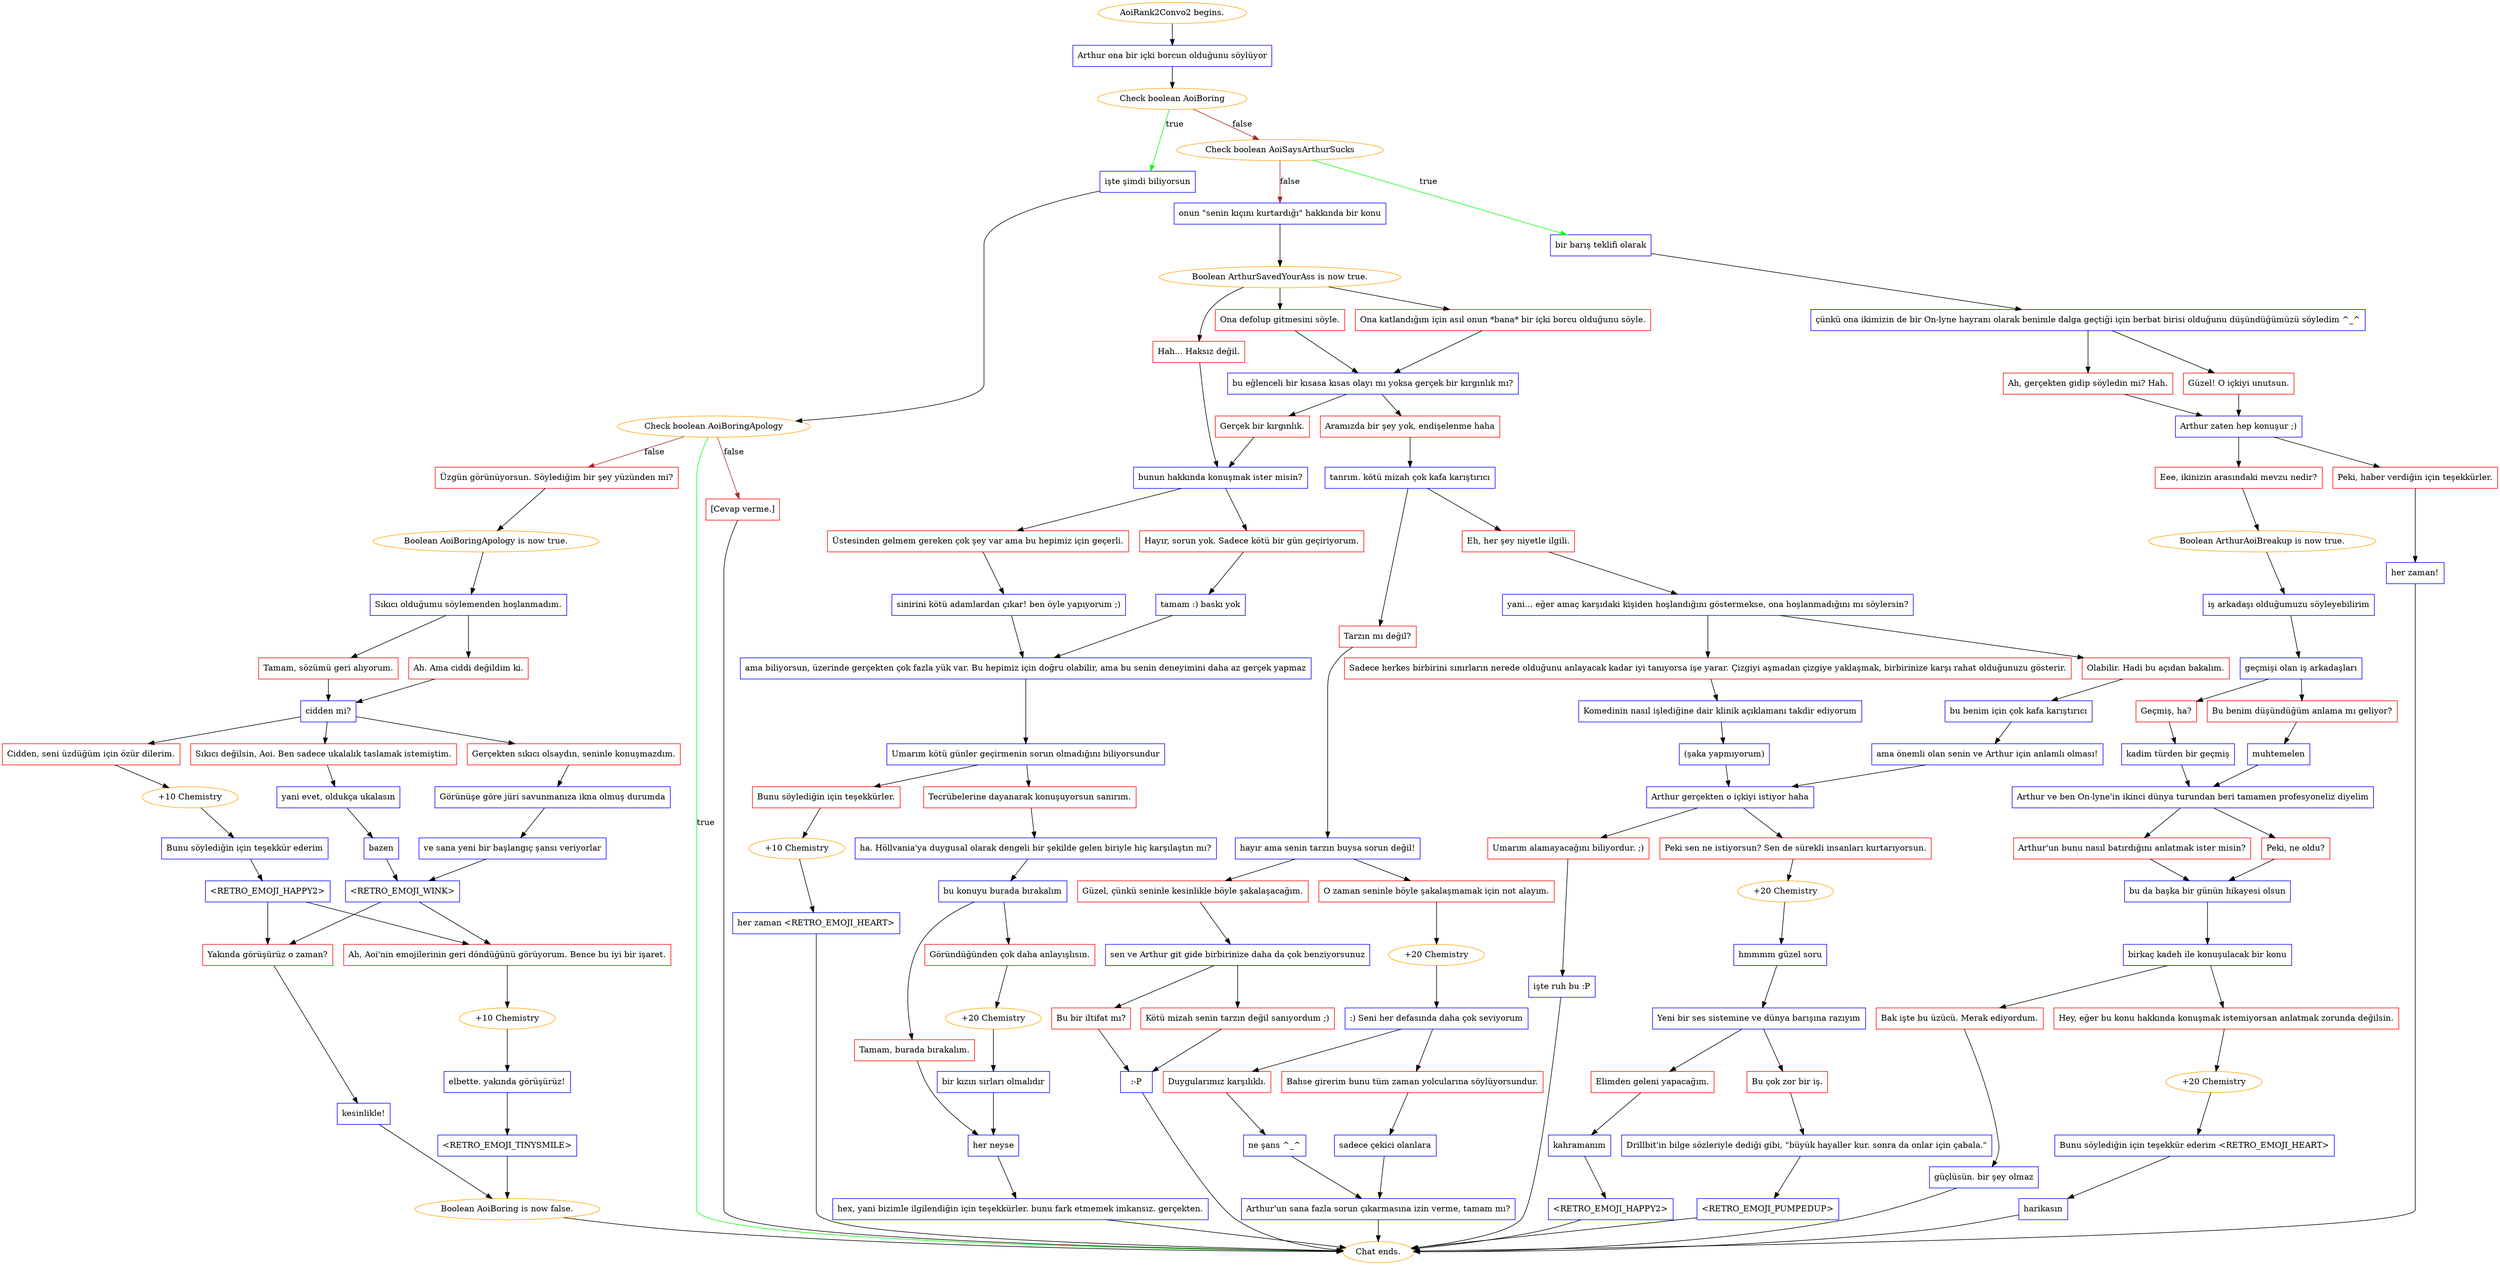 digraph {
	"AoiRank2Convo2 begins." [color=orange];
		"AoiRank2Convo2 begins." -> j1486957396;
	j1486957396 [label="Arthur ona bir içki borcun olduğunu söylüyor",shape=box,color=blue];
		j1486957396 -> j1813516089;
	j1813516089 [label="Check boolean AoiBoring",color=orange];
		j1813516089 -> j1941724665 [label=true,color=green];
		j1813516089 -> j465871379 [label=false,color=brown];
	j1941724665 [label="işte şimdi biliyorsun",shape=box,color=blue];
		j1941724665 -> j2848214661;
	j465871379 [label="Check boolean AoiSaysArthurSucks",color=orange];
		j465871379 -> j293574407 [label=true,color=green];
		j465871379 -> j2538639171 [label=false,color=brown];
	j2848214661 [label="Check boolean AoiBoringApology",color=orange];
		j2848214661 -> "Chat ends." [label=true,color=green];
		j2848214661 -> j1815058443 [label=false,color=brown];
		j2848214661 -> j638777845 [label=false,color=brown];
	j293574407 [label="bir barış teklifi olarak",shape=box,color=blue];
		j293574407 -> j799702841;
	j2538639171 [label="onun \"senin kıçını kurtardığı\" hakkında bir konu",shape=box,color=blue];
		j2538639171 -> j181488844;
	"Chat ends." [color=orange];
	j1815058443 [label="Üzgün görünüyorsun. Söylediğim bir şey yüzünden mi?",shape=box,color=red];
		j1815058443 -> j260680086;
	j638777845 [label="[Cevap verme.]",shape=box,color=red];
		j638777845 -> "Chat ends.";
	j799702841 [label="çünkü ona ikimizin de bir On-lyne hayranı olarak benimle dalga geçtiği için berbat birisi olduğunu düşündüğümüzü söyledim ^_^",shape=box,color=blue];
		j799702841 -> j3569671063;
		j799702841 -> j1887911627;
	j181488844 [label="Boolean ArthurSavedYourAss is now true.",color=orange];
		j181488844 -> j3451164259;
		j181488844 -> j3820266170;
		j181488844 -> j2229636784;
	j260680086 [label="Boolean AoiBoringApology is now true.",color=orange];
		j260680086 -> j4244751937;
	j3569671063 [label="Güzel! O içkiyi unutsun.",shape=box,color=red];
		j3569671063 -> j3644971640;
	j1887911627 [label="Ah, gerçekten gidip söyledin mi? Hah.",shape=box,color=red];
		j1887911627 -> j3644971640;
	j3451164259 [label="Hah... Haksız değil.",shape=box,color=red];
		j3451164259 -> j2424377691;
	j3820266170 [label="Ona defolup gitmesini söyle.",shape=box,color=red];
		j3820266170 -> j3482567200;
	j2229636784 [label="Ona katlandığım için asıl onun *bana* bir içki borcu olduğunu söyle.",shape=box,color=red];
		j2229636784 -> j3482567200;
	j4244751937 [label="Sıkıcı olduğumu söylemenden hoşlanmadım.",shape=box,color=blue];
		j4244751937 -> j1244342080;
		j4244751937 -> j975746020;
	j3644971640 [label="Arthur zaten hep konuşur ;)",shape=box,color=blue];
		j3644971640 -> j35935179;
		j3644971640 -> j1653179858;
	j2424377691 [label="bunun hakkında konuşmak ister misin?",shape=box,color=blue];
		j2424377691 -> j732248323;
		j2424377691 -> j1248805159;
	j3482567200 [label="bu eğlenceli bir kısasa kısas olayı mı yoksa gerçek bir kırgınlık mı?",shape=box,color=blue];
		j3482567200 -> j1491619088;
		j3482567200 -> j2947809180;
	j1244342080 [label="Ah. Ama ciddi değildim ki.",shape=box,color=red];
		j1244342080 -> j729029100;
	j975746020 [label="Tamam, sözümü geri alıyorum.",shape=box,color=red];
		j975746020 -> j729029100;
	j35935179 [label="Peki, haber verdiğin için teşekkürler.",shape=box,color=red];
		j35935179 -> j3471309806;
	j1653179858 [label="Eee, ikinizin arasındaki mevzu nedir?",shape=box,color=red];
		j1653179858 -> j4002400427;
	j732248323 [label="Hayır, sorun yok. Sadece kötü bir gün geçiriyorum.",shape=box,color=red];
		j732248323 -> j4223413610;
	j1248805159 [label="Üstesinden gelmem gereken çok şey var ama bu hepimiz için geçerli.",shape=box,color=red];
		j1248805159 -> j1932015630;
	j1491619088 [label="Gerçek bir kırgınlık.",shape=box,color=red];
		j1491619088 -> j2424377691;
	j2947809180 [label="Aramızda bir şey yok, endişelenme haha",shape=box,color=red];
		j2947809180 -> j541841758;
	j729029100 [label="cidden mi?",shape=box,color=blue];
		j729029100 -> j3103628207;
		j729029100 -> j305701379;
		j729029100 -> j3099480601;
	j3471309806 [label="her zaman!",shape=box,color=blue];
		j3471309806 -> "Chat ends.";
	j4002400427 [label="Boolean ArthurAoiBreakup is now true.",color=orange];
		j4002400427 -> j39334431;
	j4223413610 [label="tamam :) baskı yok",shape=box,color=blue];
		j4223413610 -> j2395709375;
	j1932015630 [label="sinirini kötü adamlardan çıkar! ben öyle yapıyorum ;)",shape=box,color=blue];
		j1932015630 -> j2395709375;
	j541841758 [label="tanrım. kötü mizah çok kafa karıştırıcı",shape=box,color=blue];
		j541841758 -> j3811405471;
		j541841758 -> j2715524561;
	j3103628207 [label="Cidden, seni üzdüğüm için özür dilerim.",shape=box,color=red];
		j3103628207 -> j1970660125;
	j305701379 [label="Sıkıcı değilsin, Aoi. Ben sadece ukalalık taslamak istemiştim.",shape=box,color=red];
		j305701379 -> j411743070;
	j3099480601 [label="Gerçekten sıkıcı olsaydın, seninle konuşmazdım.",shape=box,color=red];
		j3099480601 -> j2259296402;
	j39334431 [label="iş arkadaşı olduğumuzu söyleyebilirim",shape=box,color=blue];
		j39334431 -> j441855010;
	j2395709375 [label="ama biliyorsun, üzerinde gerçekten çok fazla yük var. Bu hepimiz için doğru olabilir, ama bu senin deneyimini daha az gerçek yapmaz",shape=box,color=blue];
		j2395709375 -> j2726312930;
	j3811405471 [label="Tarzın mı değil?",shape=box,color=red];
		j3811405471 -> j1401733032;
	j2715524561 [label="Eh, her şey niyetle ilgili.",shape=box,color=red];
		j2715524561 -> j2341506739;
	j1970660125 [label="+10 Chemistry",color=orange];
		j1970660125 -> j1501190243;
	j411743070 [label="yani evet, oldukça ukalasın",shape=box,color=blue];
		j411743070 -> j2867963675;
	j2259296402 [label="Görünüşe göre jüri savunmanıza ikna olmuş durumda",shape=box,color=blue];
		j2259296402 -> j3629681239;
	j441855010 [label="geçmişi olan iş arkadaşları",shape=box,color=blue];
		j441855010 -> j2388359303;
		j441855010 -> j2663554544;
	j2726312930 [label="Umarım kötü günler geçirmenin sorun olmadığını biliyorsundur",shape=box,color=blue];
		j2726312930 -> j1628842534;
		j2726312930 -> j1515288361;
	j1401733032 [label="hayır ama senin tarzın buysa sorun değil!",shape=box,color=blue];
		j1401733032 -> j1974122492;
		j1401733032 -> j1717014798;
	j2341506739 [label="yani... eğer amaç karşıdaki kişiden hoşlandığını göstermekse, ona hoşlanmadığını mı söylersin?",shape=box,color=blue];
		j2341506739 -> j288159414;
		j2341506739 -> j72164481;
	j1501190243 [label="Bunu söylediğin için teşekkür ederim",shape=box,color=blue];
		j1501190243 -> j915643679;
	j2867963675 [label="bazen",shape=box,color=blue];
		j2867963675 -> j242158032;
	j3629681239 [label="ve sana yeni bir başlangıç şansı veriyorlar",shape=box,color=blue];
		j3629681239 -> j242158032;
	j2388359303 [label="Bu benim düşündüğüm anlama mı geliyor?",shape=box,color=red];
		j2388359303 -> j335987480;
	j2663554544 [label="Geçmiş, ha?",shape=box,color=red];
		j2663554544 -> j2177158507;
	j1628842534 [label="Bunu söylediğin için teşekkürler.",shape=box,color=red];
		j1628842534 -> j2803854629;
	j1515288361 [label="Tecrübelerine dayanarak konuşuyorsun sanırım.",shape=box,color=red];
		j1515288361 -> j4084348949;
	j1974122492 [label="O zaman seninle böyle şakalaşmamak için not alayım.",shape=box,color=red];
		j1974122492 -> j2412800965;
	j1717014798 [label="Güzel, çünkü seninle kesinlikle böyle şakalaşacağım.",shape=box,color=red];
		j1717014798 -> j2918842469;
	j288159414 [label="Sadece herkes birbirini sınırların nerede olduğunu anlayacak kadar iyi tanıyorsa işe yarar. Çizgiyi aşmadan çizgiye yaklaşmak, birbirinize karşı rahat olduğunuzu gösterir.",shape=box,color=red];
		j288159414 -> j2928214815;
	j72164481 [label="Olabilir. Hadi bu açıdan bakalım.",shape=box,color=red];
		j72164481 -> j3700997865;
	j915643679 [label="<RETRO_EMOJI_HAPPY2>",shape=box,color=blue];
		j915643679 -> j1557390146;
		j915643679 -> j3871648761;
	j242158032 [label="<RETRO_EMOJI_WINK>",shape=box,color=blue];
		j242158032 -> j1557390146;
		j242158032 -> j3871648761;
	j335987480 [label="muhtemelen",shape=box,color=blue];
		j335987480 -> j4178674170;
	j2177158507 [label="kadim türden bir geçmiş",shape=box,color=blue];
		j2177158507 -> j4178674170;
	j2803854629 [label="+10 Chemistry",color=orange];
		j2803854629 -> j3243654656;
	j4084348949 [label="ha. Höllvania'ya duygusal olarak dengeli bir şekilde gelen biriyle hiç karşılaştın mı?",shape=box,color=blue];
		j4084348949 -> j3301303575;
	j2412800965 [label="+20 Chemistry",color=orange];
		j2412800965 -> j2597031344;
	j2918842469 [label="sen ve Arthur git gide birbirinize daha da çok benziyorsunuz",shape=box,color=blue];
		j2918842469 -> j64293526;
		j2918842469 -> j846296859;
	j2928214815 [label="Komedinin nasıl işlediğine dair klinik açıklamanı takdir ediyorum",shape=box,color=blue];
		j2928214815 -> j3382945464;
	j3700997865 [label="bu benim için çok kafa karıştırıcı",shape=box,color=blue];
		j3700997865 -> j1647951119;
	j1557390146 [label="Yakında görüşürüz o zaman?",shape=box,color=red];
		j1557390146 -> j4242524694;
	j3871648761 [label="Ah, Aoi'nin emojilerinin geri döndüğünü görüyorum. Bence bu iyi bir işaret.",shape=box,color=red];
		j3871648761 -> j1310290076;
	j4178674170 [label="Arthur ve ben On-lyne'in ikinci dünya turundan beri tamamen profesyoneliz diyelim",shape=box,color=blue];
		j4178674170 -> j1557945386;
		j4178674170 -> j284064450;
	j3243654656 [label="her zaman <RETRO_EMOJI_HEART>",shape=box,color=blue];
		j3243654656 -> "Chat ends.";
	j3301303575 [label="bu konuyu burada bırakalım",shape=box,color=blue];
		j3301303575 -> j3793576290;
		j3301303575 -> j1806364104;
	j2597031344 [label=":) Seni her defasında daha çok seviyorum",shape=box,color=blue];
		j2597031344 -> j3882832228;
		j2597031344 -> j1664161377;
	j64293526 [label="Bu bir iltifat mı?",shape=box,color=red];
		j64293526 -> j3282717222;
	j846296859 [label="Kötü mizah senin tarzın değil sanıyordum ;)",shape=box,color=red];
		j846296859 -> j3282717222;
	j3382945464 [label="(şaka yapmıyorum)",shape=box,color=blue];
		j3382945464 -> j2008034760;
	j1647951119 [label="ama önemli olan senin ve Arthur için anlamlı olması!",shape=box,color=blue];
		j1647951119 -> j2008034760;
	j4242524694 [label="kesinlikle!",shape=box,color=blue];
		j4242524694 -> j1984221796;
	j1310290076 [label="+10 Chemistry",color=orange];
		j1310290076 -> j2887723932;
	j1557945386 [label="Peki, ne oldu?",shape=box,color=red];
		j1557945386 -> j2831324715;
	j284064450 [label="Arthur'un bunu nasıl batırdığını anlatmak ister misin?",shape=box,color=red];
		j284064450 -> j2831324715;
	j3793576290 [label="Göründüğünden çok daha anlayışlısın.",shape=box,color=red];
		j3793576290 -> j3326335177;
	j1806364104 [label="Tamam, burada bırakalım.",shape=box,color=red];
		j1806364104 -> j768642654;
	j3882832228 [label="Duygularımız karşılıklı.",shape=box,color=red];
		j3882832228 -> j3281950989;
	j1664161377 [label="Bahse girerim bunu tüm zaman yolcularına söylüyorsundur.",shape=box,color=red];
		j1664161377 -> j3218719650;
	j3282717222 [label=":-P",shape=box,color=blue];
		j3282717222 -> "Chat ends.";
	j2008034760 [label="Arthur gerçekten o içkiyi istiyor haha",shape=box,color=blue];
		j2008034760 -> j2563350965;
		j2008034760 -> j1365086547;
	j1984221796 [label="Boolean AoiBoring is now false.",color=orange];
		j1984221796 -> "Chat ends.";
	j2887723932 [label="elbette. yakında görüşürüz!",shape=box,color=blue];
		j2887723932 -> j3248434141;
	j2831324715 [label="bu da başka bir günün hikayesi olsun",shape=box,color=blue];
		j2831324715 -> j495442227;
	j3326335177 [label="+20 Chemistry",color=orange];
		j3326335177 -> j3010231594;
	j768642654 [label="her neyse",shape=box,color=blue];
		j768642654 -> j944860707;
	j3281950989 [label="ne şans ^_^",shape=box,color=blue];
		j3281950989 -> j794320216;
	j3218719650 [label="sadece çekici olanlara",shape=box,color=blue];
		j3218719650 -> j794320216;
	j2563350965 [label="Umarım alamayacağını biliyordur. ;)",shape=box,color=red];
		j2563350965 -> j3004840311;
	j1365086547 [label="Peki sen ne istiyorsun? Sen de sürekli insanları kurtarıyorsun.",shape=box,color=red];
		j1365086547 -> j1274691328;
	j3248434141 [label="<RETRO_EMOJI_TINYSMILE>",shape=box,color=blue];
		j3248434141 -> j1984221796;
	j495442227 [label="birkaç kadeh ile konuşulacak bir konu",shape=box,color=blue];
		j495442227 -> j3583513357;
		j495442227 -> j2894057209;
	j3010231594 [label="bir kızın sırları olmalıdır",shape=box,color=blue];
		j3010231594 -> j768642654;
	j944860707 [label="hex, yani bizimle ilgilendiğin için teşekkürler. bunu fark etmemek imkansız. gerçekten.",shape=box,color=blue];
		j944860707 -> "Chat ends.";
	j794320216 [label="Arthur'un sana fazla sorun çıkarmasına izin verme, tamam mı?",shape=box,color=blue];
		j794320216 -> "Chat ends.";
	j3004840311 [label="işte ruh bu :P",shape=box,color=blue];
		j3004840311 -> "Chat ends.";
	j1274691328 [label="+20 Chemistry",color=orange];
		j1274691328 -> j2594038438;
	j3583513357 [label="Hey, eğer bu konu hakkında konuşmak istemiyorsan anlatmak zorunda değilsin.",shape=box,color=red];
		j3583513357 -> j2970931438;
	j2894057209 [label="Bak işte bu üzücü. Merak ediyordum.",shape=box,color=red];
		j2894057209 -> j3279661111;
	j2594038438 [label="hmmmm güzel soru",shape=box,color=blue];
		j2594038438 -> j1831599080;
	j2970931438 [label="+20 Chemistry",color=orange];
		j2970931438 -> j828807707;
	j3279661111 [label="güçlüsün. bir şey olmaz",shape=box,color=blue];
		j3279661111 -> "Chat ends.";
	j1831599080 [label="Yeni bir ses sistemine ve dünya barışına razıyım",shape=box,color=blue];
		j1831599080 -> j1182491374;
		j1831599080 -> j464619158;
	j828807707 [label="Bunu söylediğin için teşekkür ederim <RETRO_EMOJI_HEART>",shape=box,color=blue];
		j828807707 -> j2718125787;
	j1182491374 [label="Elimden geleni yapacağım.",shape=box,color=red];
		j1182491374 -> j307032391;
	j464619158 [label="Bu çok zor bir iş.",shape=box,color=red];
		j464619158 -> j1006032042;
	j2718125787 [label="harikasın",shape=box,color=blue];
		j2718125787 -> "Chat ends.";
	j307032391 [label="kahramanım",shape=box,color=blue];
		j307032391 -> j2682020255;
	j1006032042 [label="Drillbit'in bilge sözleriyle dediği gibi, \"büyük hayaller kur. sonra da onlar için çabala.\"",shape=box,color=blue];
		j1006032042 -> j2705132100;
	j2682020255 [label="<RETRO_EMOJI_HAPPY2>",shape=box,color=blue];
		j2682020255 -> "Chat ends.";
	j2705132100 [label="<RETRO_EMOJI_PUMPEDUP>",shape=box,color=blue];
		j2705132100 -> "Chat ends.";
}